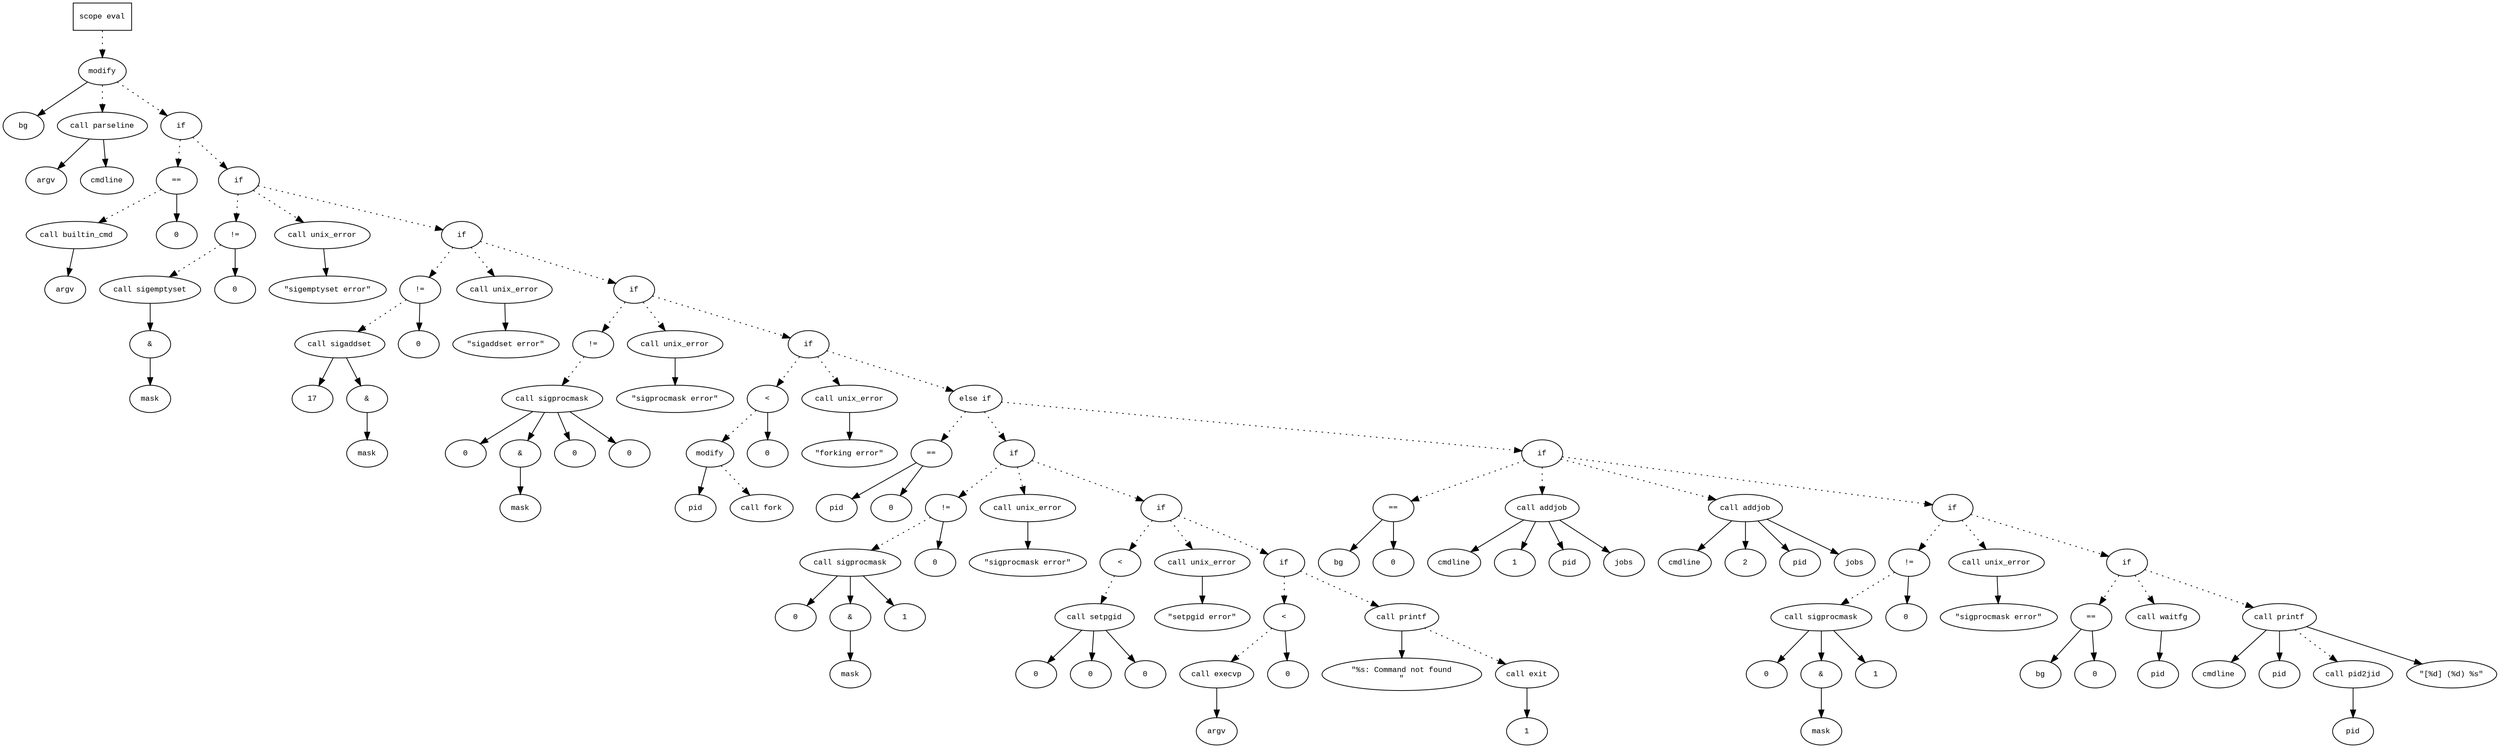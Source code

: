 digraph AST {
  graph [fontname="Times New Roman",fontsize=10];
  node  [fontname="Courier New",fontsize=10];
  edge  [fontname="Times New Roman",fontsize=10];

  node1 [label="scope eval",shape=box];
  node2 [label="modify",shape=ellipse];
  node3 [label="bg",shape=ellipse];
  node2 -> node3;
  node4 [label="call parseline",shape=ellipse];
  node5 [label="argv",shape=ellipse];
  node4 -> node5;
  node6 [label="cmdline",shape=ellipse];
  node4 -> node6;
  node2 -> node4 [style=dotted];
  node1 -> node2 [style=dotted];
  node7 [label="if",shape=ellipse];
  node2 -> node7 [style=dotted];
  node8 [label="==",shape=ellipse];
  node9 [label="call builtin_cmd",shape=ellipse];
  node10 [label="argv",shape=ellipse];
  node9 -> node10;
  node8 -> node9 [style=dotted];
  node11 [label="0",shape=ellipse];
  node8 -> node11;
  node7 -> node8 [style=dotted];
  node12 [label="if",shape=ellipse];
  node7 -> node12 [style=dotted];
  node13 [label="!=",shape=ellipse];
  node14 [label="call sigemptyset",shape=ellipse];
  node15 [label="&",shape=ellipse];
  node14 -> node15;
  node16 [label="mask",shape=ellipse];
  node15 -> node16;
  node13 -> node14 [style=dotted];
  node17 [label="0",shape=ellipse];
  node13 -> node17;
  node12 -> node13 [style=dotted];
  node18 [label="call unix_error",shape=ellipse];
  node19 [label="\"sigemptyset error\"",shape=ellipse];
  node18 -> node19;
  node12 -> node18 [style=dotted];
  node20 [label="if",shape=ellipse];
  node12 -> node20 [style=dotted];
  node21 [label="!=",shape=ellipse];
  node22 [label="call sigaddset",shape=ellipse];
  node23 [label="17",shape=ellipse];
  node22 -> node23;
  node24 [label="&",shape=ellipse];
  node22 -> node24;
  node25 [label="mask",shape=ellipse];
  node24 -> node25;
  node21 -> node22 [style=dotted];
  node26 [label="0",shape=ellipse];
  node21 -> node26;
  node20 -> node21 [style=dotted];
  node27 [label="call unix_error",shape=ellipse];
  node28 [label="\"sigaddset error\"",shape=ellipse];
  node27 -> node28;
  node20 -> node27 [style=dotted];
  node29 [label="if",shape=ellipse];
  node20 -> node29 [style=dotted];
  node30 [label="!=",shape=ellipse];
  node31 [label="call sigprocmask",shape=ellipse];
  node32 [label="0",shape=ellipse];
  node31 -> node32;
  node33 [label="&",shape=ellipse];
  node31 -> node33;
  node34 [label="mask",shape=ellipse];
  node33 -> node34;
  node35 [label="0",shape=ellipse];
  node31 -> node35;
  node30 -> node31 [style=dotted];
  node36 [label="0",shape=ellipse];
  node31 -> node36;
  node29 -> node30 [style=dotted];
  node37 [label="call unix_error",shape=ellipse];
  node38 [label="\"sigprocmask error\"",shape=ellipse];
  node37 -> node38;
  node29 -> node37 [style=dotted];
  node39 [label="if",shape=ellipse];
  node29 -> node39 [style=dotted];
  node40 [label="<",shape=ellipse];
  node41 [label="modify",shape=ellipse];
  node42 [label="pid",shape=ellipse];
  node41 -> node42;
  node43 [label="call fork",shape=ellipse];
  node41 -> node43 [style=dotted];
  node40 -> node41 [style=dotted];
  node44 [label="0",shape=ellipse];
  node40 -> node44;
  node39 -> node40 [style=dotted];
  node45 [label="call unix_error",shape=ellipse];
  node46 [label="\"forking error\"",shape=ellipse];
  node45 -> node46;
  node39 -> node45 [style=dotted];
  node47 [label="else if",shape=ellipse];
  node39 -> node47 [style=dotted];
  node48 [label="==",shape=ellipse];
  node49 [label="pid",shape=ellipse];
  node48 -> node49;
  node50 [label="0",shape=ellipse];
  node48 -> node50;
  node47 -> node48 [style=dotted];
  node51 [label="if",shape=ellipse];
  node47 -> node51 [style=dotted];
  node52 [label="!=",shape=ellipse];
  node53 [label="call sigprocmask",shape=ellipse];
  node54 [label="0",shape=ellipse];
  node53 -> node54;
  node55 [label="&",shape=ellipse];
  node53 -> node55;
  node56 [label="mask",shape=ellipse];
  node55 -> node56;
  node57 [label="1",shape=ellipse];
  node53 -> node57;
  node52 -> node53 [style=dotted];
  node58 [label="0",shape=ellipse];
  node52 -> node58;
  node51 -> node52 [style=dotted];
  node59 [label="call unix_error",shape=ellipse];
  node60 [label="\"sigprocmask error\"",shape=ellipse];
  node59 -> node60;
  node51 -> node59 [style=dotted];
  node61 [label="if",shape=ellipse];
  node51 -> node61 [style=dotted];
  node62 [label="<",shape=ellipse];
  node63 [label="call setpgid",shape=ellipse];
  node64 [label="0",shape=ellipse];
  node63 -> node64;
  node65 [label="0",shape=ellipse];
  node63 -> node65;
  node62 -> node63 [style=dotted];
  node66 [label="0",shape=ellipse];
  node63 -> node66;
  node61 -> node62 [style=dotted];
  node67 [label="call unix_error",shape=ellipse];
  node68 [label="\"setpgid error\"",shape=ellipse];
  node67 -> node68;
  node61 -> node67 [style=dotted];
  node69 [label="if",shape=ellipse];
  node61 -> node69 [style=dotted];
  node70 [label="<",shape=ellipse];
  node71 [label="call execvp",shape=ellipse];
  node72 [label="argv",shape=ellipse];
  node71 -> node72;
  node70 -> node71 [style=dotted];
  node73 [label="0",shape=ellipse];
  node70 -> node73;
  node69 -> node70 [style=dotted];
  node74 [label="call printf",shape=ellipse];
  node75 [label="\"%s: Command not found
\"",shape=ellipse];
  node74 -> node75;
  node69 -> node74 [style=dotted];
  node76 [label="call exit",shape=ellipse];
  node77 [label="1",shape=ellipse];
  node76 -> node77;
  node74 -> node76 [style=dotted];
  node78 [label="if",shape=ellipse];
  node47 -> node78 [style=dotted];
  node79 [label="==",shape=ellipse];
  node80 [label="bg",shape=ellipse];
  node79 -> node80;
  node81 [label="0",shape=ellipse];
  node79 -> node81;
  node78 -> node79 [style=dotted];
  node82 [label="call addjob",shape=ellipse];
  node83 [label="cmdline",shape=ellipse];
  node82 -> node83;
  node84 [label="1",shape=ellipse];
  node82 -> node84;
  node85 [label="pid",shape=ellipse];
  node82 -> node85;
  node86 [label="jobs",shape=ellipse];
  node82 -> node86;
  node78 -> node82 [style=dotted];
  node87 [label="call addjob",shape=ellipse];
  node88 [label="cmdline",shape=ellipse];
  node87 -> node88;
  node89 [label="2",shape=ellipse];
  node87 -> node89;
  node90 [label="pid",shape=ellipse];
  node87 -> node90;
  node91 [label="jobs",shape=ellipse];
  node87 -> node91;
  node78 -> node87 [style=dotted];
  node92 [label="if",shape=ellipse];
  node78 -> node92 [style=dotted];
  node93 [label="!=",shape=ellipse];
  node94 [label="call sigprocmask",shape=ellipse];
  node95 [label="0",shape=ellipse];
  node94 -> node95;
  node96 [label="&",shape=ellipse];
  node94 -> node96;
  node97 [label="mask",shape=ellipse];
  node96 -> node97;
  node98 [label="1",shape=ellipse];
  node94 -> node98;
  node93 -> node94 [style=dotted];
  node99 [label="0",shape=ellipse];
  node93 -> node99;
  node92 -> node93 [style=dotted];
  node100 [label="call unix_error",shape=ellipse];
  node101 [label="\"sigprocmask error\"",shape=ellipse];
  node100 -> node101;
  node92 -> node100 [style=dotted];
  node102 [label="if",shape=ellipse];
  node92 -> node102 [style=dotted];
  node103 [label="==",shape=ellipse];
  node104 [label="bg",shape=ellipse];
  node103 -> node104;
  node105 [label="0",shape=ellipse];
  node103 -> node105;
  node102 -> node103 [style=dotted];
  node106 [label="call waitfg",shape=ellipse];
  node107 [label="pid",shape=ellipse];
  node106 -> node107;
  node102 -> node106 [style=dotted];
  node108 [label="call printf",shape=ellipse];
  node109 [label="cmdline",shape=ellipse];
  node108 -> node109;
  node110 [label="pid",shape=ellipse];
  node108 -> node110;
  node111 [label="call pid2jid",shape=ellipse];
  node112 [label="pid",shape=ellipse];
  node111 -> node112;
  node108 -> node111 [style=dotted];
  node113 [label="\"[%d] (%d) %s\"",shape=ellipse];
  node108 -> node113;
  node102 -> node108 [style=dotted];
} 